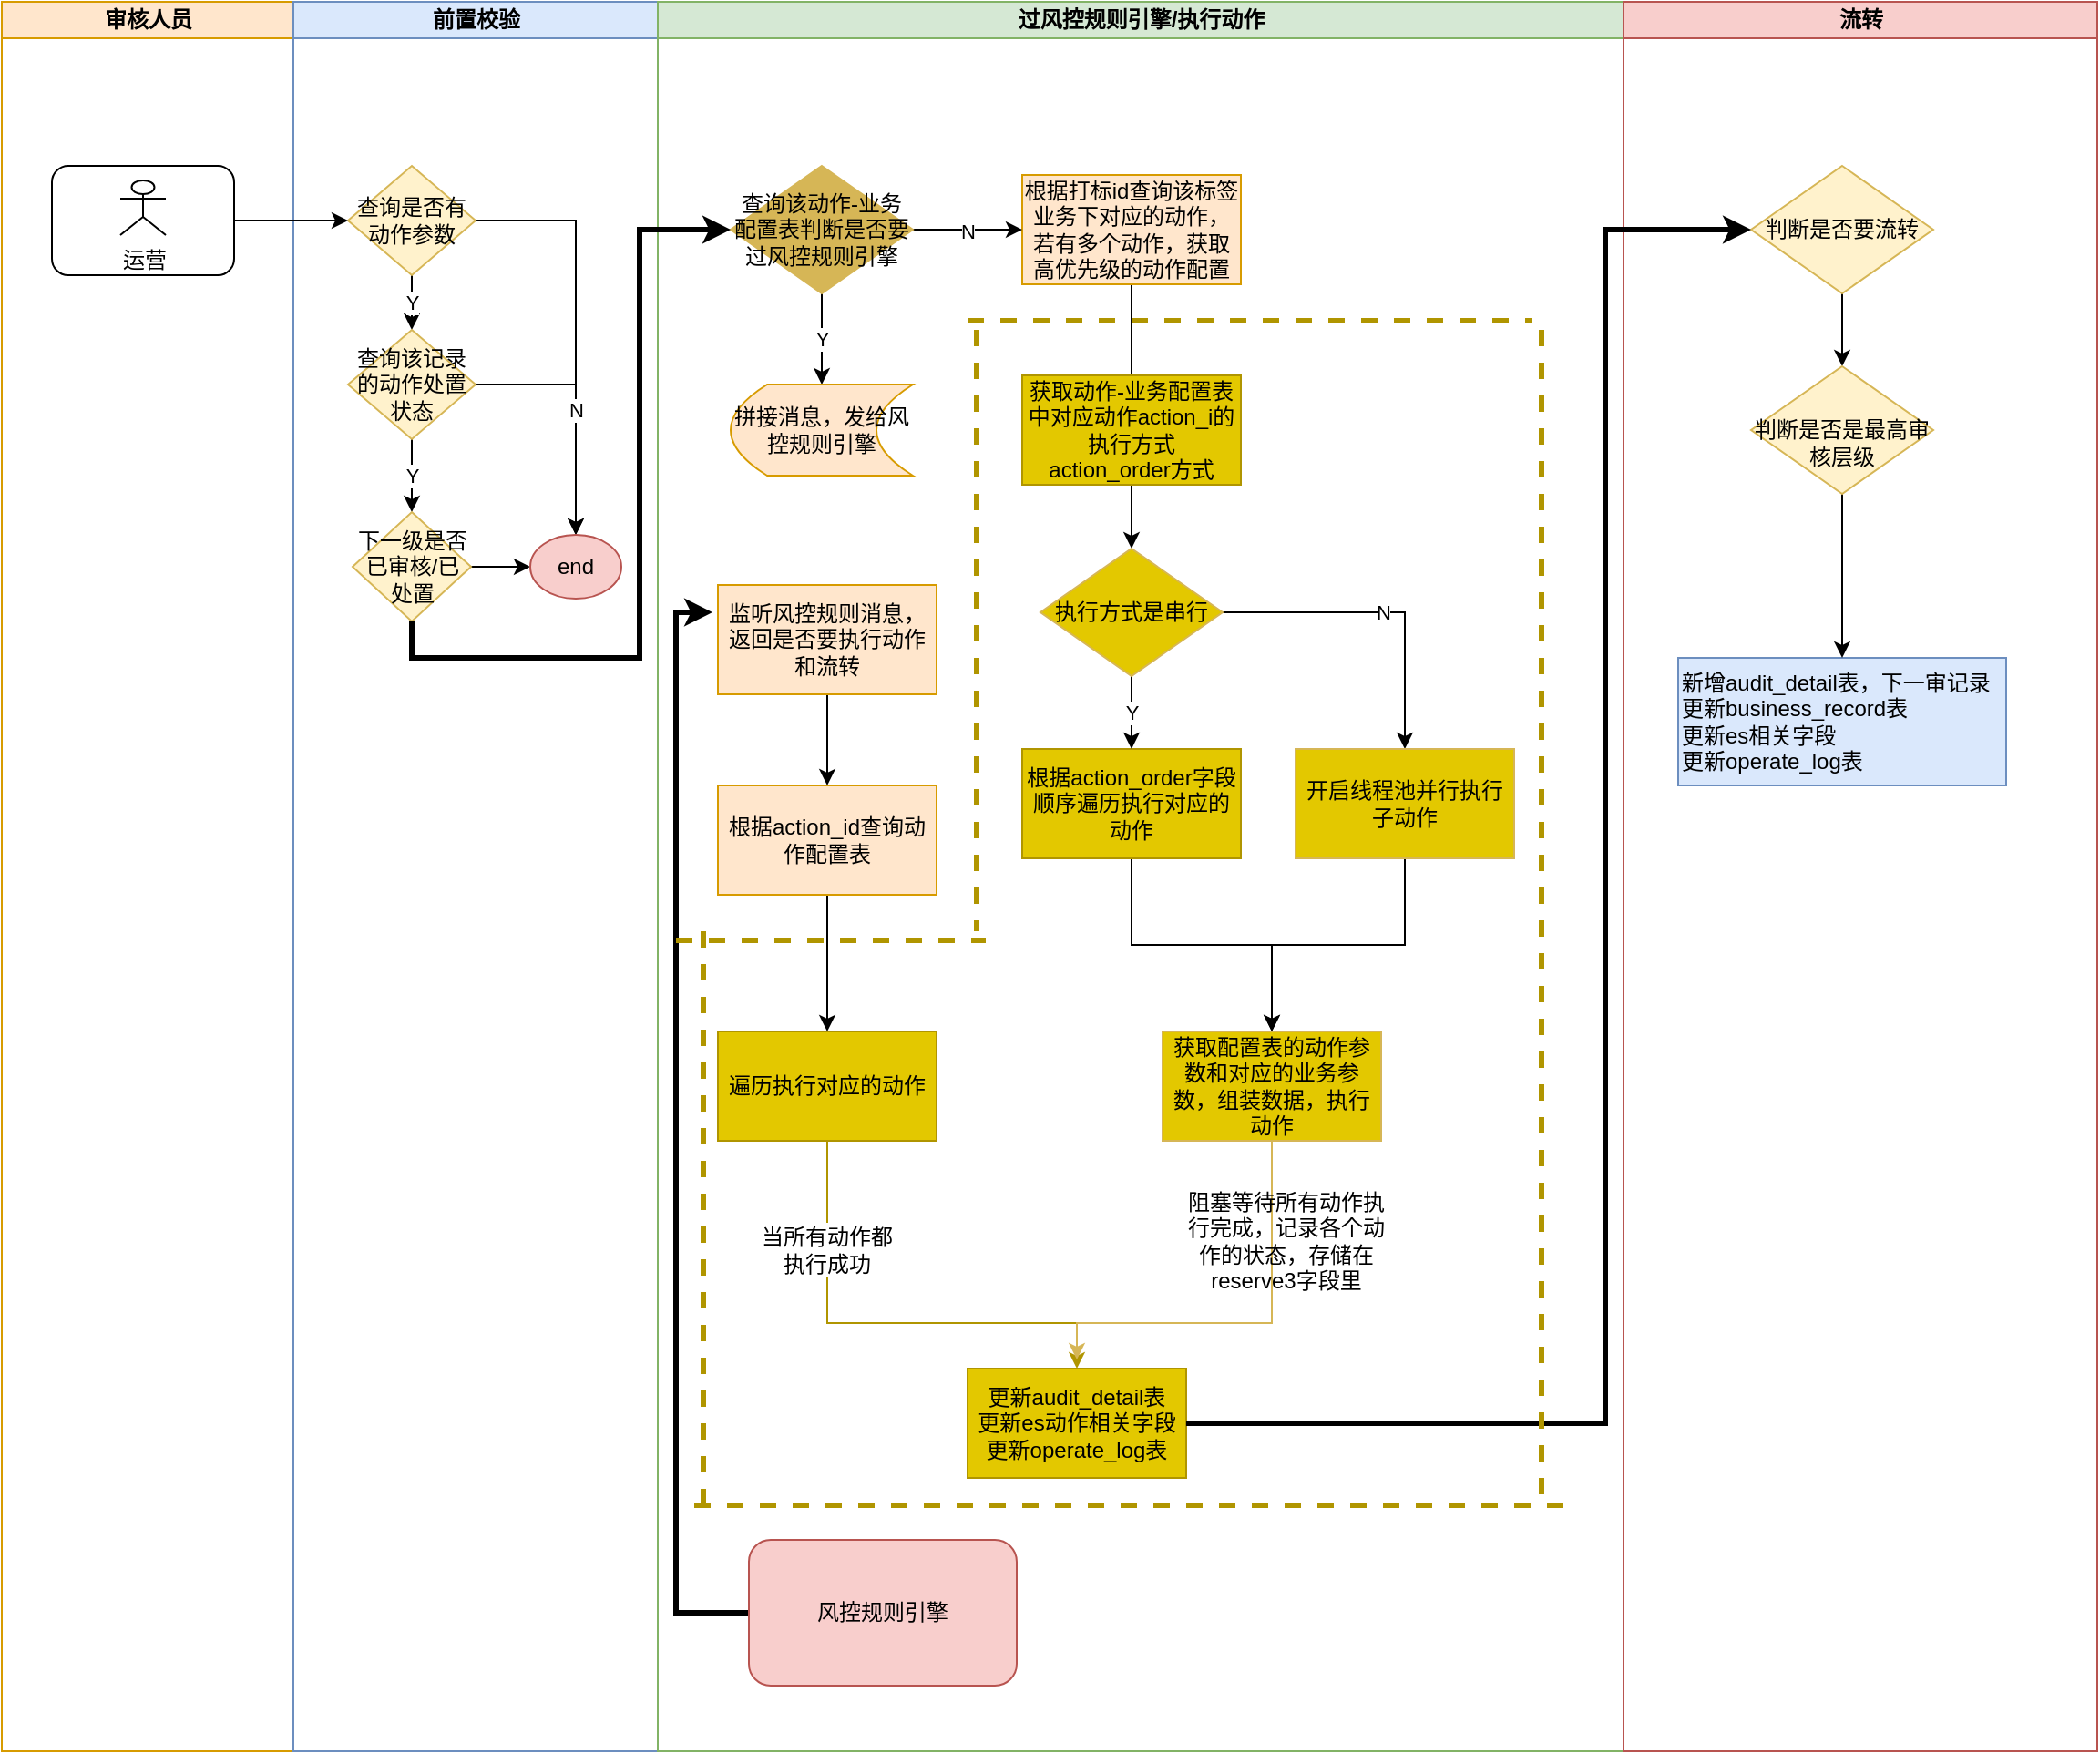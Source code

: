 <mxfile version="14.8.1" type="github">
  <diagram id="yJ3446bDnbzs7p9pd-vA" name="第 1 页">
    <mxGraphModel dx="815" dy="478" grid="1" gridSize="10" guides="1" tooltips="1" connect="1" arrows="1" fold="1" page="1" pageScale="1" pageWidth="827" pageHeight="1169" math="0" shadow="0">
      <root>
        <mxCell id="0" />
        <mxCell id="1" parent="0" />
        <mxCell id="_L43QnnKGOCju21VZ0w4-1" value="审核人员" style="swimlane;html=1;startSize=20;fillColor=#ffe6cc;strokeColor=#d79b00;" parent="1" vertex="1">
          <mxGeometry x="70" y="830" width="160" height="960" as="geometry" />
        </mxCell>
        <mxCell id="_L43QnnKGOCju21VZ0w4-2" value="" style="rounded=1;whiteSpace=wrap;html=1;shadow=0;labelBackgroundColor=none;strokeWidth=1;fontFamily=Verdana;fontSize=8;align=center;" parent="_L43QnnKGOCju21VZ0w4-1" vertex="1">
          <mxGeometry x="27.5" y="90" width="100" height="60" as="geometry" />
        </mxCell>
        <mxCell id="_L43QnnKGOCju21VZ0w4-3" value="运营" style="shape=umlActor;verticalLabelPosition=bottom;verticalAlign=top;html=1;outlineConnect=0;" parent="_L43QnnKGOCju21VZ0w4-1" vertex="1">
          <mxGeometry x="65" y="98" width="25" height="30" as="geometry" />
        </mxCell>
        <mxCell id="_L43QnnKGOCju21VZ0w4-5" value="前置校验" style="swimlane;html=1;startSize=20;fillColor=#dae8fc;strokeColor=#6c8ebf;" parent="1" vertex="1">
          <mxGeometry x="230" y="830" width="200" height="960" as="geometry" />
        </mxCell>
        <mxCell id="_L43QnnKGOCju21VZ0w4-6" value="Y" style="edgeStyle=orthogonalEdgeStyle;rounded=0;orthogonalLoop=1;jettySize=auto;html=1;exitX=0.5;exitY=1;exitDx=0;exitDy=0;entryX=0.5;entryY=0;entryDx=0;entryDy=0;" parent="_L43QnnKGOCju21VZ0w4-5" source="_L43QnnKGOCju21VZ0w4-8" target="_L43QnnKGOCju21VZ0w4-10" edge="1">
          <mxGeometry relative="1" as="geometry" />
        </mxCell>
        <mxCell id="_L43QnnKGOCju21VZ0w4-7" style="edgeStyle=orthogonalEdgeStyle;rounded=0;orthogonalLoop=1;jettySize=auto;html=1;exitX=1;exitY=0.5;exitDx=0;exitDy=0;entryX=0.5;entryY=0;entryDx=0;entryDy=0;" parent="_L43QnnKGOCju21VZ0w4-5" source="_L43QnnKGOCju21VZ0w4-8" target="_L43QnnKGOCju21VZ0w4-18" edge="1">
          <mxGeometry relative="1" as="geometry" />
        </mxCell>
        <mxCell id="_L43QnnKGOCju21VZ0w4-8" value="查询是否有动作参数" style="rhombus;whiteSpace=wrap;html=1;fillColor=#fff2cc;strokeColor=#d6b656;" parent="_L43QnnKGOCju21VZ0w4-5" vertex="1">
          <mxGeometry x="30" y="90" width="70" height="60" as="geometry" />
        </mxCell>
        <mxCell id="_L43QnnKGOCju21VZ0w4-9" value="Y" style="edgeStyle=orthogonalEdgeStyle;rounded=0;orthogonalLoop=1;jettySize=auto;html=1;exitX=0.5;exitY=1;exitDx=0;exitDy=0;entryX=0.5;entryY=0;entryDx=0;entryDy=0;" parent="_L43QnnKGOCju21VZ0w4-5" source="_L43QnnKGOCju21VZ0w4-10" target="_L43QnnKGOCju21VZ0w4-13" edge="1">
          <mxGeometry relative="1" as="geometry" />
        </mxCell>
        <mxCell id="_L43QnnKGOCju21VZ0w4-45" value="N" style="edgeStyle=orthogonalEdgeStyle;rounded=0;orthogonalLoop=1;jettySize=auto;html=1;exitX=1;exitY=0.5;exitDx=0;exitDy=0;entryX=0.5;entryY=0;entryDx=0;entryDy=0;" parent="_L43QnnKGOCju21VZ0w4-5" source="_L43QnnKGOCju21VZ0w4-10" target="_L43QnnKGOCju21VZ0w4-18" edge="1">
          <mxGeometry relative="1" as="geometry" />
        </mxCell>
        <mxCell id="_L43QnnKGOCju21VZ0w4-10" value="查询该记录的动作处置状态" style="rhombus;whiteSpace=wrap;html=1;fillColor=#fff2cc;strokeColor=#d6b656;" parent="_L43QnnKGOCju21VZ0w4-5" vertex="1">
          <mxGeometry x="30" y="180" width="70" height="60" as="geometry" />
        </mxCell>
        <mxCell id="_L43QnnKGOCju21VZ0w4-12" style="edgeStyle=orthogonalEdgeStyle;rounded=0;orthogonalLoop=1;jettySize=auto;html=1;exitX=1;exitY=0.5;exitDx=0;exitDy=0;entryX=0;entryY=0.5;entryDx=0;entryDy=0;" parent="_L43QnnKGOCju21VZ0w4-5" source="_L43QnnKGOCju21VZ0w4-13" target="_L43QnnKGOCju21VZ0w4-18" edge="1">
          <mxGeometry relative="1" as="geometry" />
        </mxCell>
        <mxCell id="_L43QnnKGOCju21VZ0w4-13" value="下一级是否已审核/已处置" style="rhombus;whiteSpace=wrap;html=1;fillColor=#fff2cc;strokeColor=#d6b656;" parent="_L43QnnKGOCju21VZ0w4-5" vertex="1">
          <mxGeometry x="32.5" y="280" width="65" height="60" as="geometry" />
        </mxCell>
        <mxCell id="_L43QnnKGOCju21VZ0w4-18" value="end" style="ellipse;whiteSpace=wrap;html=1;fillColor=#f8cecc;strokeColor=#b85450;" parent="_L43QnnKGOCju21VZ0w4-5" vertex="1">
          <mxGeometry x="130" y="292.5" width="50" height="35" as="geometry" />
        </mxCell>
        <mxCell id="_L43QnnKGOCju21VZ0w4-21" value="过风控规则引擎/执行动作" style="swimlane;html=1;startSize=20;fillColor=#d5e8d4;strokeColor=#82b366;" parent="1" vertex="1">
          <mxGeometry x="430" y="830" width="530" height="960" as="geometry" />
        </mxCell>
        <mxCell id="_L43QnnKGOCju21VZ0w4-24" style="edgeStyle=orthogonalEdgeStyle;rounded=0;orthogonalLoop=1;jettySize=auto;html=1;exitX=0.5;exitY=1;exitDx=0;exitDy=0;" parent="_L43QnnKGOCju21VZ0w4-21" source="_L43QnnKGOCju21VZ0w4-25" edge="1">
          <mxGeometry relative="1" as="geometry">
            <mxPoint x="260" y="300" as="targetPoint" />
          </mxGeometry>
        </mxCell>
        <mxCell id="_L43QnnKGOCju21VZ0w4-25" value="根据打标id查询该标签业务下对应的动作，若有多个动作，获取高优先级的动作配置" style="rounded=0;whiteSpace=wrap;html=1;fillColor=#ffe6cc;strokeColor=#d79b00;" parent="_L43QnnKGOCju21VZ0w4-21" vertex="1">
          <mxGeometry x="200" y="95" width="120" height="60" as="geometry" />
        </mxCell>
        <mxCell id="_L43QnnKGOCju21VZ0w4-26" value="N" style="edgeStyle=orthogonalEdgeStyle;rounded=0;orthogonalLoop=1;jettySize=auto;html=1;exitX=1;exitY=0.5;exitDx=0;exitDy=0;" parent="_L43QnnKGOCju21VZ0w4-21" source="_L43QnnKGOCju21VZ0w4-27" edge="1">
          <mxGeometry relative="1" as="geometry">
            <mxPoint x="200" y="125" as="targetPoint" />
          </mxGeometry>
        </mxCell>
        <mxCell id="_L43QnnKGOCju21VZ0w4-46" value="Y" style="edgeStyle=orthogonalEdgeStyle;rounded=0;orthogonalLoop=1;jettySize=auto;html=1;exitX=0.5;exitY=1;exitDx=0;exitDy=0;entryX=0.5;entryY=0;entryDx=0;entryDy=0;" parent="_L43QnnKGOCju21VZ0w4-21" source="_L43QnnKGOCju21VZ0w4-27" target="_L43QnnKGOCju21VZ0w4-32" edge="1">
          <mxGeometry relative="1" as="geometry" />
        </mxCell>
        <mxCell id="_L43QnnKGOCju21VZ0w4-27" value="查询该动作-业务配置表判断是否要过风控规则引擎" style="rhombus;whiteSpace=wrap;html=1;strokeColor=#d6b656;fillColor=#D6B656;" parent="_L43QnnKGOCju21VZ0w4-21" vertex="1">
          <mxGeometry x="40" y="90" width="100" height="70" as="geometry" />
        </mxCell>
        <mxCell id="_L43QnnKGOCju21VZ0w4-28" style="edgeStyle=orthogonalEdgeStyle;rounded=0;orthogonalLoop=1;jettySize=auto;html=1;exitX=0.5;exitY=1;exitDx=0;exitDy=0;entryX=0.5;entryY=0;entryDx=0;entryDy=0;" parent="_L43QnnKGOCju21VZ0w4-21" source="_L43QnnKGOCju21VZ0w4-29" target="_L43QnnKGOCju21VZ0w4-31" edge="1">
          <mxGeometry relative="1" as="geometry" />
        </mxCell>
        <mxCell id="_L43QnnKGOCju21VZ0w4-29" value="监听风控规则消息，&lt;br&gt;返回是否要执行动作和流转" style="rounded=0;whiteSpace=wrap;html=1;fillColor=#ffe6cc;strokeColor=#d79b00;" parent="_L43QnnKGOCju21VZ0w4-21" vertex="1">
          <mxGeometry x="33" y="320" width="120" height="60" as="geometry" />
        </mxCell>
        <mxCell id="_L43QnnKGOCju21VZ0w4-52" style="edgeStyle=orthogonalEdgeStyle;rounded=0;orthogonalLoop=1;jettySize=auto;html=1;exitX=0.5;exitY=1;exitDx=0;exitDy=0;entryX=0.5;entryY=0;entryDx=0;entryDy=0;strokeWidth=1;" parent="_L43QnnKGOCju21VZ0w4-21" source="_L43QnnKGOCju21VZ0w4-31" target="_L43QnnKGOCju21VZ0w4-50" edge="1">
          <mxGeometry relative="1" as="geometry" />
        </mxCell>
        <mxCell id="_L43QnnKGOCju21VZ0w4-31" value="根据action_id查询动作配置表" style="rounded=0;whiteSpace=wrap;html=1;fillColor=#ffe6cc;strokeColor=#d79b00;" parent="_L43QnnKGOCju21VZ0w4-21" vertex="1">
          <mxGeometry x="33" y="430" width="120" height="60" as="geometry" />
        </mxCell>
        <mxCell id="_L43QnnKGOCju21VZ0w4-32" value="&lt;span&gt;拼接消息，发给风控规则引擎&lt;/span&gt;" style="shape=dataStorage;whiteSpace=wrap;html=1;fixedSize=1;fillColor=#ffe6cc;strokeColor=#d79b00;" parent="_L43QnnKGOCju21VZ0w4-21" vertex="1">
          <mxGeometry x="40" y="210" width="100" height="50" as="geometry" />
        </mxCell>
        <mxCell id="U5h_Z8CD_JuLQ_sEO2zB-26" style="edgeStyle=orthogonalEdgeStyle;rounded=0;orthogonalLoop=1;jettySize=auto;html=1;exitX=0.5;exitY=1;exitDx=0;exitDy=0;entryX=0.5;entryY=0;entryDx=0;entryDy=0;" edge="1" parent="_L43QnnKGOCju21VZ0w4-21" source="_L43QnnKGOCju21VZ0w4-34" target="U5h_Z8CD_JuLQ_sEO2zB-22">
          <mxGeometry relative="1" as="geometry" />
        </mxCell>
        <mxCell id="_L43QnnKGOCju21VZ0w4-34" value="根据&lt;span&gt;action_order字段顺序&lt;/span&gt;&lt;span&gt;遍历执行对应的动作&lt;/span&gt;" style="rounded=0;whiteSpace=wrap;html=1;strokeColor=#B09500;fontColor=#000000;fillColor=#E3C800;" parent="_L43QnnKGOCju21VZ0w4-21" vertex="1">
          <mxGeometry x="200" y="410" width="120" height="60" as="geometry" />
        </mxCell>
        <mxCell id="_L43QnnKGOCju21VZ0w4-50" value="遍历执行对应的动作" style="rounded=0;whiteSpace=wrap;html=1;fillColor=#e3c800;strokeColor=#B09500;fontColor=#000000;" parent="_L43QnnKGOCju21VZ0w4-21" vertex="1">
          <mxGeometry x="33" y="565" width="120" height="60" as="geometry" />
        </mxCell>
        <mxCell id="_L43QnnKGOCju21VZ0w4-51" value="更新audit_detail表&lt;br&gt;更新es动作相关字段&lt;br&gt;更新operate_log表" style="rounded=0;whiteSpace=wrap;html=1;fillColor=#e3c800;strokeColor=#B09500;fontColor=#000000;" parent="_L43QnnKGOCju21VZ0w4-21" vertex="1">
          <mxGeometry x="170" y="750" width="120" height="60" as="geometry" />
        </mxCell>
        <mxCell id="_L43QnnKGOCju21VZ0w4-49" style="edgeStyle=orthogonalEdgeStyle;rounded=0;orthogonalLoop=1;jettySize=auto;html=1;exitX=0.5;exitY=1;exitDx=0;exitDy=0;entryX=0.5;entryY=0;entryDx=0;entryDy=0;fillColor=#e3c800;strokeColor=#B09500;startArrow=none;" parent="_L43QnnKGOCju21VZ0w4-21" source="YV3tWDn8nTRbXY4S43q--11" target="_L43QnnKGOCju21VZ0w4-51" edge="1">
          <mxGeometry relative="1" as="geometry" />
        </mxCell>
        <mxCell id="YV3tWDn8nTRbXY4S43q--16" value="" style="line;strokeWidth=3;html=1;perimeter=backbonePerimeter;points=[];outlineConnect=0;dashed=1;fillColor=#e3c800;strokeColor=#B09500;fontColor=#000000;" parent="_L43QnnKGOCju21VZ0w4-21" vertex="1">
          <mxGeometry x="170" y="170" width="310" height="10" as="geometry" />
        </mxCell>
        <mxCell id="YV3tWDn8nTRbXY4S43q--17" value="" style="line;strokeWidth=3;direction=south;html=1;perimeter=backbonePerimeter;points=[];outlineConnect=0;dashed=1;fillColor=#e3c800;strokeColor=#B09500;fontColor=#000000;" parent="_L43QnnKGOCju21VZ0w4-21" vertex="1">
          <mxGeometry x="170" y="180" width="10" height="330" as="geometry" />
        </mxCell>
        <mxCell id="YV3tWDn8nTRbXY4S43q--19" value="" style="line;strokeWidth=3;direction=south;html=1;perimeter=backbonePerimeter;points=[];outlineConnect=0;dashed=1;fillColor=#e3c800;strokeColor=#B09500;fontColor=#000000;" parent="_L43QnnKGOCju21VZ0w4-21" vertex="1">
          <mxGeometry x="20" y="510" width="10" height="320" as="geometry" />
        </mxCell>
        <mxCell id="U5h_Z8CD_JuLQ_sEO2zB-16" value="获取动作-业务配置表中对应动作action_i的执行方式&lt;br&gt;action_order方式" style="rounded=0;whiteSpace=wrap;html=1;fillColor=#e3c800;strokeColor=#B09500;fontColor=#000000;" vertex="1" parent="_L43QnnKGOCju21VZ0w4-21">
          <mxGeometry x="200" y="205" width="120" height="60" as="geometry" />
        </mxCell>
        <mxCell id="U5h_Z8CD_JuLQ_sEO2zB-20" value="N" style="edgeStyle=orthogonalEdgeStyle;rounded=0;orthogonalLoop=1;jettySize=auto;html=1;" edge="1" parent="_L43QnnKGOCju21VZ0w4-21" source="U5h_Z8CD_JuLQ_sEO2zB-18" target="U5h_Z8CD_JuLQ_sEO2zB-19">
          <mxGeometry relative="1" as="geometry" />
        </mxCell>
        <mxCell id="U5h_Z8CD_JuLQ_sEO2zB-21" value="Y" style="edgeStyle=orthogonalEdgeStyle;rounded=0;orthogonalLoop=1;jettySize=auto;html=1;exitX=0.5;exitY=1;exitDx=0;exitDy=0;entryX=0.5;entryY=0;entryDx=0;entryDy=0;" edge="1" parent="_L43QnnKGOCju21VZ0w4-21" source="U5h_Z8CD_JuLQ_sEO2zB-18" target="_L43QnnKGOCju21VZ0w4-34">
          <mxGeometry relative="1" as="geometry" />
        </mxCell>
        <mxCell id="U5h_Z8CD_JuLQ_sEO2zB-18" value="执行方式是串行" style="rhombus;whiteSpace=wrap;html=1;strokeColor=#d6b656;fillColor=#E3C800;" vertex="1" parent="_L43QnnKGOCju21VZ0w4-21">
          <mxGeometry x="210" y="300" width="100" height="70" as="geometry" />
        </mxCell>
        <mxCell id="U5h_Z8CD_JuLQ_sEO2zB-27" style="edgeStyle=orthogonalEdgeStyle;rounded=0;orthogonalLoop=1;jettySize=auto;html=1;exitX=0.5;exitY=1;exitDx=0;exitDy=0;entryX=0.5;entryY=0;entryDx=0;entryDy=0;" edge="1" parent="_L43QnnKGOCju21VZ0w4-21" source="U5h_Z8CD_JuLQ_sEO2zB-19" target="U5h_Z8CD_JuLQ_sEO2zB-22">
          <mxGeometry relative="1" as="geometry" />
        </mxCell>
        <mxCell id="U5h_Z8CD_JuLQ_sEO2zB-19" value="开启线程池并行执行&lt;br&gt;子动作" style="whiteSpace=wrap;html=1;strokeColor=#d6b656;fillColor=#E3C800;" vertex="1" parent="_L43QnnKGOCju21VZ0w4-21">
          <mxGeometry x="350" y="410" width="120" height="60" as="geometry" />
        </mxCell>
        <mxCell id="U5h_Z8CD_JuLQ_sEO2zB-35" style="edgeStyle=orthogonalEdgeStyle;rounded=0;orthogonalLoop=1;jettySize=auto;html=1;exitX=0.5;exitY=1;exitDx=0;exitDy=0;strokeColor=#D6B656;" edge="1" parent="_L43QnnKGOCju21VZ0w4-21">
          <mxGeometry relative="1" as="geometry">
            <mxPoint x="337" y="620" as="sourcePoint" />
            <mxPoint x="230" y="745" as="targetPoint" />
            <Array as="points">
              <mxPoint x="337" y="725" />
              <mxPoint x="230" y="725" />
            </Array>
          </mxGeometry>
        </mxCell>
        <mxCell id="U5h_Z8CD_JuLQ_sEO2zB-22" value="获取配置表的动作参数和对应的业务参数，组装数据，执行动作" style="whiteSpace=wrap;html=1;strokeColor=#d6b656;fillColor=#E3C800;" vertex="1" parent="_L43QnnKGOCju21VZ0w4-21">
          <mxGeometry x="277" y="565" width="120" height="60" as="geometry" />
        </mxCell>
        <mxCell id="YV3tWDn8nTRbXY4S43q--9" value="阻塞等待所有动作执行完成，记录各个动作的状态，存储在&lt;span&gt;reserve3字段里&lt;/span&gt;" style="text;html=1;strokeColor=none;fillColor=none;align=center;verticalAlign=middle;whiteSpace=wrap;rounded=0;" parent="_L43QnnKGOCju21VZ0w4-21" vertex="1">
          <mxGeometry x="290" y="650" width="110" height="60" as="geometry" />
        </mxCell>
        <mxCell id="YV3tWDn8nTRbXY4S43q--11" value="当所有动作都执行成功" style="text;html=1;strokeColor=none;fillColor=none;align=center;verticalAlign=middle;whiteSpace=wrap;rounded=0;" parent="_L43QnnKGOCju21VZ0w4-21" vertex="1">
          <mxGeometry x="53" y="670" width="80" height="30" as="geometry" />
        </mxCell>
        <mxCell id="U5h_Z8CD_JuLQ_sEO2zB-34" value="" style="edgeStyle=orthogonalEdgeStyle;rounded=0;orthogonalLoop=1;jettySize=auto;html=1;exitX=0.5;exitY=1;exitDx=0;exitDy=0;entryX=0.5;entryY=0;entryDx=0;entryDy=0;fillColor=#e3c800;strokeColor=#B09500;endArrow=none;" edge="1" parent="_L43QnnKGOCju21VZ0w4-21" source="_L43QnnKGOCju21VZ0w4-50" target="YV3tWDn8nTRbXY4S43q--11">
          <mxGeometry relative="1" as="geometry">
            <mxPoint x="523" y="1455" as="sourcePoint" />
            <mxPoint x="660" y="1580" as="targetPoint" />
          </mxGeometry>
        </mxCell>
        <mxCell id="_L43QnnKGOCju21VZ0w4-36" value="流转" style="swimlane;html=1;startSize=20;fillColor=#f8cecc;strokeColor=#b85450;" parent="1" vertex="1">
          <mxGeometry x="960" y="830" width="260" height="960" as="geometry" />
        </mxCell>
        <mxCell id="_L43QnnKGOCju21VZ0w4-57" style="edgeStyle=orthogonalEdgeStyle;rounded=0;orthogonalLoop=1;jettySize=auto;html=1;exitX=0.5;exitY=1;exitDx=0;exitDy=0;entryX=0.5;entryY=0;entryDx=0;entryDy=0;strokeWidth=1;" parent="_L43QnnKGOCju21VZ0w4-36" source="_L43QnnKGOCju21VZ0w4-37" target="_L43QnnKGOCju21VZ0w4-56" edge="1">
          <mxGeometry relative="1" as="geometry" />
        </mxCell>
        <mxCell id="_L43QnnKGOCju21VZ0w4-37" value="判断是否要流转" style="rhombus;whiteSpace=wrap;html=1;fillColor=#fff2cc;strokeColor=#d6b656;" parent="_L43QnnKGOCju21VZ0w4-36" vertex="1">
          <mxGeometry x="70" y="90" width="100" height="70" as="geometry" />
        </mxCell>
        <mxCell id="_L43QnnKGOCju21VZ0w4-38" value="新增audit_detail表，下一审记录&lt;br&gt;更新business_record表&lt;br&gt;更新es相关字段&lt;br&gt;更新operate_log表" style="rounded=0;whiteSpace=wrap;html=1;fillColor=#dae8fc;strokeColor=#6c8ebf;align=left;" parent="_L43QnnKGOCju21VZ0w4-36" vertex="1">
          <mxGeometry x="30" y="360" width="180" height="70" as="geometry" />
        </mxCell>
        <mxCell id="_L43QnnKGOCju21VZ0w4-58" style="edgeStyle=orthogonalEdgeStyle;rounded=0;orthogonalLoop=1;jettySize=auto;html=1;exitX=0.5;exitY=1;exitDx=0;exitDy=0;entryX=0.5;entryY=0;entryDx=0;entryDy=0;strokeWidth=1;" parent="_L43QnnKGOCju21VZ0w4-36" source="_L43QnnKGOCju21VZ0w4-56" target="_L43QnnKGOCju21VZ0w4-38" edge="1">
          <mxGeometry relative="1" as="geometry" />
        </mxCell>
        <mxCell id="_L43QnnKGOCju21VZ0w4-56" value="&lt;br&gt;判断是否是最高审核层级" style="rhombus;whiteSpace=wrap;html=1;fillColor=#fff2cc;strokeColor=#d6b656;" parent="_L43QnnKGOCju21VZ0w4-36" vertex="1">
          <mxGeometry x="70" y="200" width="100" height="70" as="geometry" />
        </mxCell>
        <mxCell id="_L43QnnKGOCju21VZ0w4-44" style="edgeStyle=orthogonalEdgeStyle;rounded=0;orthogonalLoop=1;jettySize=auto;html=1;exitX=1;exitY=0.5;exitDx=0;exitDy=0;" parent="1" source="_L43QnnKGOCju21VZ0w4-2" target="_L43QnnKGOCju21VZ0w4-8" edge="1">
          <mxGeometry relative="1" as="geometry" />
        </mxCell>
        <mxCell id="_L43QnnKGOCju21VZ0w4-48" style="edgeStyle=orthogonalEdgeStyle;rounded=0;orthogonalLoop=1;jettySize=auto;html=1;exitX=0.5;exitY=1;exitDx=0;exitDy=0;entryX=0;entryY=0.5;entryDx=0;entryDy=0;strokeWidth=3;" parent="1" source="_L43QnnKGOCju21VZ0w4-13" target="_L43QnnKGOCju21VZ0w4-27" edge="1">
          <mxGeometry relative="1" as="geometry">
            <Array as="points">
              <mxPoint x="295" y="1190" />
              <mxPoint x="420" y="1190" />
              <mxPoint x="420" y="955" />
            </Array>
          </mxGeometry>
        </mxCell>
        <mxCell id="_L43QnnKGOCju21VZ0w4-54" style="edgeStyle=orthogonalEdgeStyle;rounded=0;orthogonalLoop=1;jettySize=auto;html=1;exitX=0;exitY=0.5;exitDx=0;exitDy=0;strokeWidth=3;" parent="1" source="_L43QnnKGOCju21VZ0w4-53" edge="1">
          <mxGeometry relative="1" as="geometry">
            <mxPoint x="451" y="1714" as="sourcePoint" />
            <mxPoint x="460" y="1165" as="targetPoint" />
            <Array as="points">
              <mxPoint x="440" y="1714" />
              <mxPoint x="440" y="1165" />
            </Array>
          </mxGeometry>
        </mxCell>
        <mxCell id="_L43QnnKGOCju21VZ0w4-53" value="风控规则引擎" style="rounded=1;whiteSpace=wrap;html=1;fillColor=#f8cecc;strokeColor=#b85450;" parent="1" vertex="1">
          <mxGeometry x="480" y="1674" width="147" height="80" as="geometry" />
        </mxCell>
        <mxCell id="_L43QnnKGOCju21VZ0w4-55" style="edgeStyle=orthogonalEdgeStyle;rounded=0;orthogonalLoop=1;jettySize=auto;html=1;exitX=1;exitY=0.5;exitDx=0;exitDy=0;entryX=0;entryY=0.5;entryDx=0;entryDy=0;strokeWidth=3;" parent="1" source="_L43QnnKGOCju21VZ0w4-51" target="_L43QnnKGOCju21VZ0w4-37" edge="1">
          <mxGeometry relative="1" as="geometry">
            <mxPoint x="850" y="955" as="targetPoint" />
            <Array as="points">
              <mxPoint x="950" y="1610" />
              <mxPoint x="950" y="955" />
            </Array>
          </mxGeometry>
        </mxCell>
        <mxCell id="YV3tWDn8nTRbXY4S43q--15" value="" style="line;strokeWidth=3;direction=south;html=1;perimeter=backbonePerimeter;points=[];outlineConnect=0;dashed=1;fillColor=#e3c800;strokeColor=#B09500;fontColor=#000000;" parent="1" vertex="1">
          <mxGeometry x="910" y="1010" width="10" height="640" as="geometry" />
        </mxCell>
        <mxCell id="YV3tWDn8nTRbXY4S43q--18" value="" style="line;strokeWidth=3;html=1;perimeter=backbonePerimeter;points=[];outlineConnect=0;dashed=1;fillColor=#e3c800;strokeColor=#B09500;fontColor=#000000;" parent="1" vertex="1">
          <mxGeometry x="440" y="1340" width="170" height="10" as="geometry" />
        </mxCell>
        <mxCell id="YV3tWDn8nTRbXY4S43q--20" value="" style="line;strokeWidth=3;html=1;perimeter=backbonePerimeter;points=[];outlineConnect=0;dashed=1;fillColor=#e3c800;strokeColor=#B09500;fontColor=#000000;" parent="1" vertex="1">
          <mxGeometry x="450" y="1650" width="480" height="10" as="geometry" />
        </mxCell>
      </root>
    </mxGraphModel>
  </diagram>
</mxfile>
